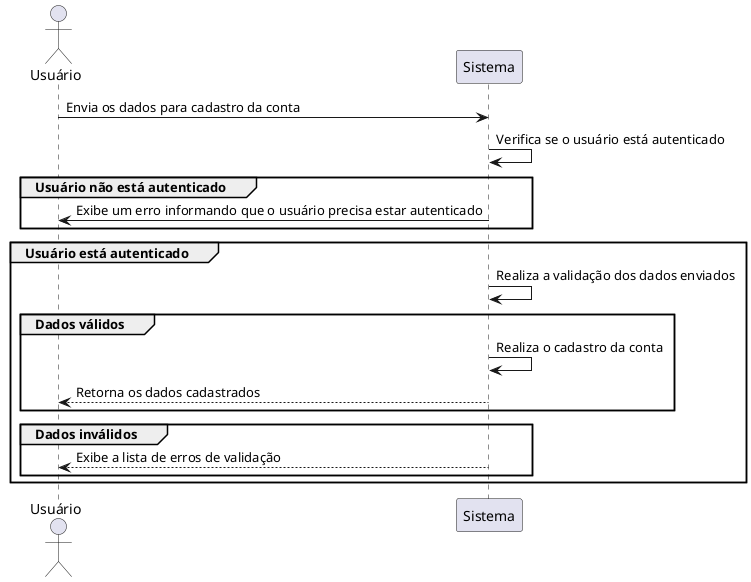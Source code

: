 @startuml CON01

actor Usuário
participant Sistema

Usuário -> Sistema: Envia os dados para cadastro da conta

Sistema -> Sistema: Verifica se o usuário está autenticado

group Usuário não está autenticado
  Sistema -> Usuário: Exibe um erro informando que o usuário precisa estar autenticado
end

group Usuário está autenticado
  Sistema -> Sistema: Realiza a validação dos dados enviados

  group Dados válidos
    Sistema -> Sistema: Realiza o cadastro da conta
    Sistema --> Usuário: Retorna os dados cadastrados
  end

  group Dados inválidos
    Sistema --> Usuário: Exibe a lista de erros de validação
  end
end

@enduml